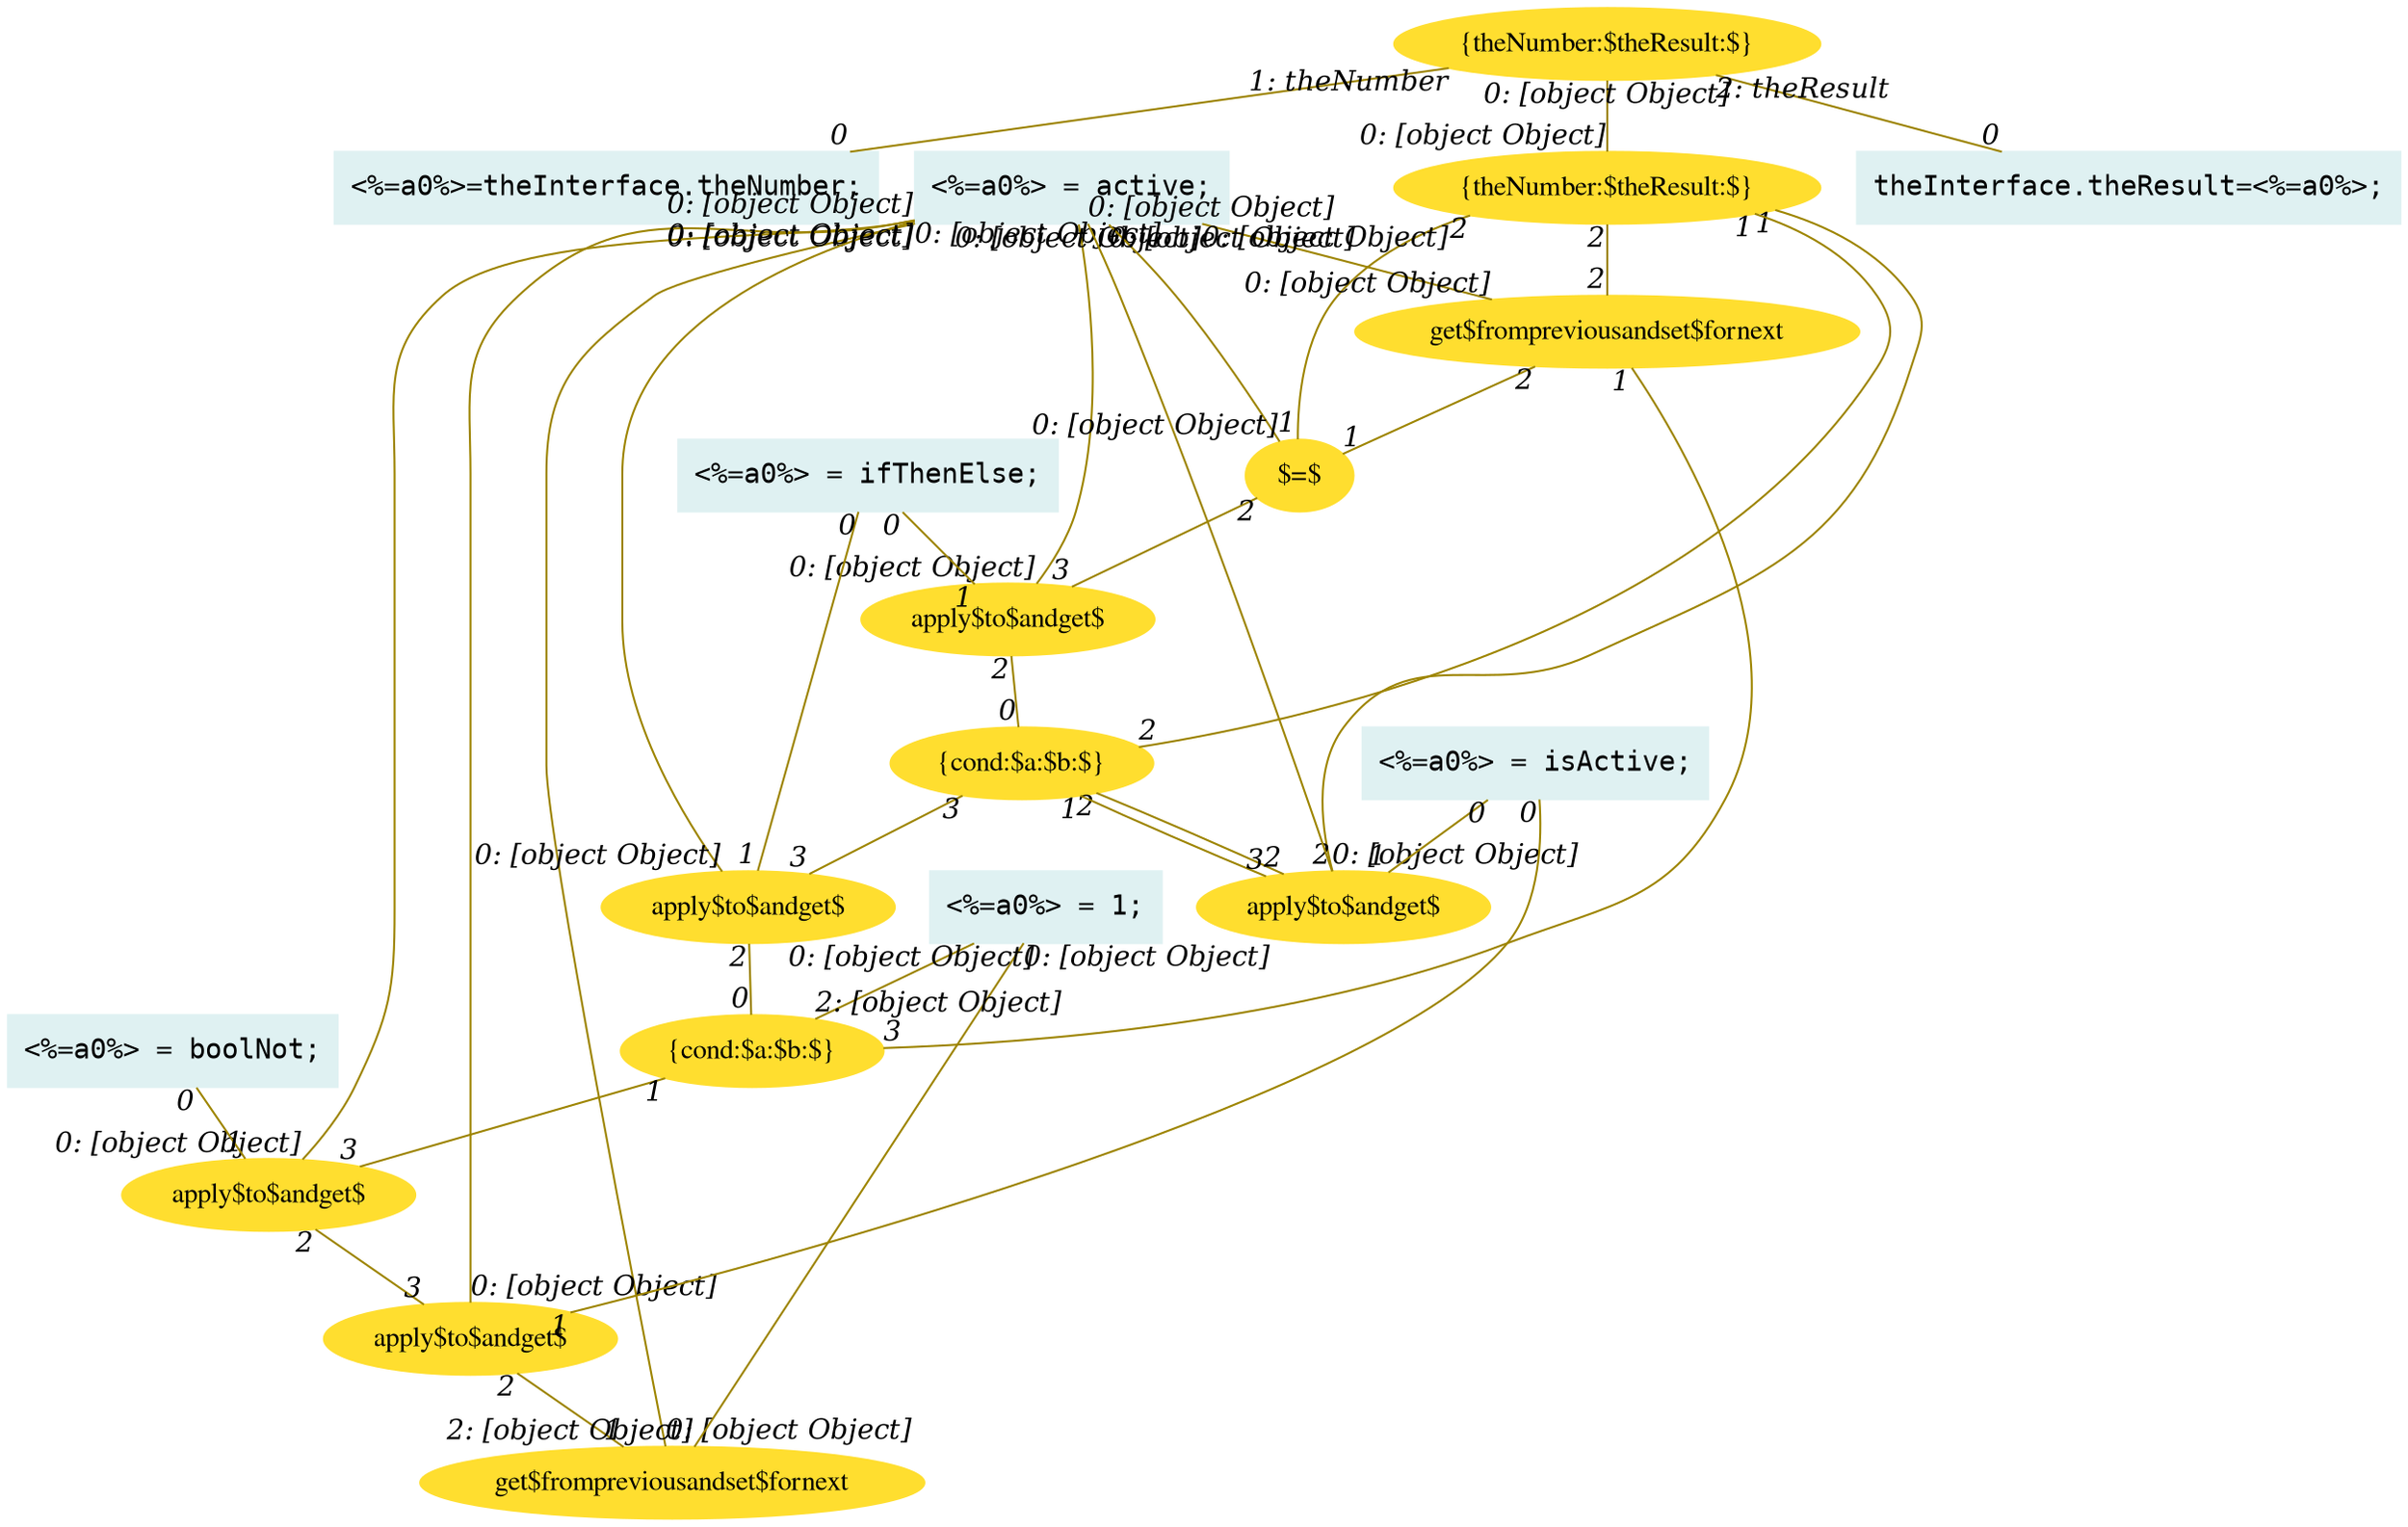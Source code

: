 digraph g{node_3777 [shape="box", style="filled", color="#dff1f2", fontname="Courier", label="<%=a0%>=theInterface.theNumber;
" ]
node_3779 [shape="box", style="filled", color="#dff1f2", fontname="Courier", label="theInterface.theResult=<%=a0%>;
" ]
node_3781 [shape="ellipse", style="filled", color="#ffde2f", fontname="Times", label="{theNumber:$theResult:$}" ]
node_3800 [shape="ellipse", style="filled", color="#ffde2f", fontname="Times", label="{theNumber:$theResult:$}" ]
node_3813 [shape="ellipse", style="filled", color="#ffde2f", fontname="Times", label="get$frompreviousandset$fornext" ]
node_3829 [shape="ellipse", style="filled", color="#ffde2f", fontname="Times", label="apply$to$andget$" ]
node_3845 [shape="ellipse", style="filled", color="#ffde2f", fontname="Times", label="apply$to$andget$" ]
node_3859 [shape="ellipse", style="filled", color="#ffde2f", fontname="Times", label="get$frompreviousandset$fornext" ]
node_3877 [shape="ellipse", style="filled", color="#ffde2f", fontname="Times", label="{cond:$a:$b:$}" ]
node_3882 [shape="ellipse", style="filled", color="#ffde2f", fontname="Times", label="apply$to$andget$" ]
node_3896 [shape="ellipse", style="filled", color="#ffde2f", fontname="Times", label="apply$to$andget$" ]
node_3912 [shape="ellipse", style="filled", color="#ffde2f", fontname="Times", label="{cond:$a:$b:$}" ]
node_3917 [shape="ellipse", style="filled", color="#ffde2f", fontname="Times", label="apply$to$andget$" ]
node_3926 [shape="ellipse", style="filled", color="#ffde2f", fontname="Times", label="$=$" ]
node_3961 [shape="box", style="filled", color="#dff1f2", fontname="Courier", label="<%=a0%> = active;
" ]
node_3978 [shape="box", style="filled", color="#dff1f2", fontname="Courier", label="<%=a0%> = isActive;
" ]
node_3981 [shape="box", style="filled", color="#dff1f2", fontname="Courier", label="<%=a0%> = boolNot;
" ]
node_3983 [shape="box", style="filled", color="#dff1f2", fontname="Courier", label="<%=a0%> = ifThenElse;
" ]
node_3986 [shape="box", style="filled", color="#dff1f2", fontname="Courier", label="<%=a0%> = 1;
" ]
node_3781 -> node_3777 [dir=none, arrowHead=none, fontname="Times-Italic", arrowsize=1, color="#9d8400", label="",  headlabel="0", taillabel="1: theNumber" ]
node_3781 -> node_3779 [dir=none, arrowHead=none, fontname="Times-Italic", arrowsize=1, color="#9d8400", label="",  headlabel="0", taillabel="2: theResult" ]
node_3882 -> node_3877 [dir=none, arrowHead=none, fontname="Times-Italic", arrowsize=1, color="#9d8400", label="",  headlabel="0", taillabel="2" ]
node_3917 -> node_3912 [dir=none, arrowHead=none, fontname="Times-Italic", arrowsize=1, color="#9d8400", label="",  headlabel="0", taillabel="2" ]
node_3800 -> node_3859 [dir=none, arrowHead=none, fontname="Times-Italic", arrowsize=1, color="#9d8400", label="",  headlabel="2", taillabel="2" ]
node_3800 -> node_3926 [dir=none, arrowHead=none, fontname="Times-Italic", arrowsize=1, color="#9d8400", label="",  headlabel="1", taillabel="2" ]
node_3859 -> node_3926 [dir=none, arrowHead=none, fontname="Times-Italic", arrowsize=1, color="#9d8400", label="",  headlabel="1", taillabel="2" ]
node_3800 -> node_3896 [dir=none, arrowHead=none, fontname="Times-Italic", arrowsize=1, color="#9d8400", label="",  headlabel="2", taillabel="1" ]
node_3800 -> node_3912 [dir=none, arrowHead=none, fontname="Times-Italic", arrowsize=1, color="#9d8400", label="",  headlabel="2", taillabel="1" ]
node_3896 -> node_3912 [dir=none, arrowHead=none, fontname="Times-Italic", arrowsize=1, color="#9d8400", label="",  headlabel="2", taillabel="2" ]
node_3961 -> node_3813 [dir=none, arrowHead=none, fontname="Times-Italic", arrowsize=1, color="#9d8400", label="",  headlabel="0: [object Object]", taillabel="0: [object Object]" ]
node_3829 -> node_3813 [dir=none, arrowHead=none, fontname="Times-Italic", arrowsize=1, color="#9d8400", label="",  headlabel="1", taillabel="2" ]
node_3961 -> node_3829 [dir=none, arrowHead=none, fontname="Times-Italic", arrowsize=1, color="#9d8400", label="",  headlabel="0: [object Object]", taillabel="0: [object Object]" ]
node_3845 -> node_3829 [dir=none, arrowHead=none, fontname="Times-Italic", arrowsize=1, color="#9d8400", label="",  headlabel="3", taillabel="2" ]
node_3961 -> node_3845 [dir=none, arrowHead=none, fontname="Times-Italic", arrowsize=1, color="#9d8400", label="",  headlabel="0: [object Object]", taillabel="0: [object Object]" ]
node_3877 -> node_3845 [dir=none, arrowHead=none, fontname="Times-Italic", arrowsize=1, color="#9d8400", label="",  headlabel="3", taillabel="1" ]
node_3961 -> node_3859 [dir=none, arrowHead=none, fontname="Times-Italic", arrowsize=1, color="#9d8400", label="",  headlabel="0: [object Object]", taillabel="0: [object Object]" ]
node_3877 -> node_3859 [dir=none, arrowHead=none, fontname="Times-Italic", arrowsize=1, color="#9d8400", label="",  headlabel="1", taillabel="3" ]
node_3961 -> node_3882 [dir=none, arrowHead=none, fontname="Times-Italic", arrowsize=1, color="#9d8400", label="",  headlabel="0: [object Object]", taillabel="0: [object Object]" ]
node_3912 -> node_3882 [dir=none, arrowHead=none, fontname="Times-Italic", arrowsize=1, color="#9d8400", label="",  headlabel="3", taillabel="3" ]
node_3961 -> node_3896 [dir=none, arrowHead=none, fontname="Times-Italic", arrowsize=1, color="#9d8400", label="",  headlabel="0: [object Object]", taillabel="0: [object Object]" ]
node_3912 -> node_3896 [dir=none, arrowHead=none, fontname="Times-Italic", arrowsize=1, color="#9d8400", label="",  headlabel="3", taillabel="1" ]
node_3961 -> node_3917 [dir=none, arrowHead=none, fontname="Times-Italic", arrowsize=1, color="#9d8400", label="",  headlabel="0: [object Object]", taillabel="0: [object Object]" ]
node_3926 -> node_3917 [dir=none, arrowHead=none, fontname="Times-Italic", arrowsize=1, color="#9d8400", label="",  headlabel="3", taillabel="2" ]
node_3961 -> node_3926 [dir=none, arrowHead=none, fontname="Times-Italic", arrowsize=1, color="#9d8400", label="",  headlabel="0: [object Object]", taillabel="0: [object Object]" ]
node_3781 -> node_3800 [dir=none, arrowHead=none, fontname="Times-Italic", arrowsize=1, color="#9d8400", label="",  headlabel="0: [object Object]", taillabel="0: [object Object]" ]
node_3978 -> node_3829 [dir=none, arrowHead=none, fontname="Times-Italic", arrowsize=1, color="#9d8400", label="",  headlabel="1", taillabel="0" ]
node_3978 -> node_3896 [dir=none, arrowHead=none, fontname="Times-Italic", arrowsize=1, color="#9d8400", label="",  headlabel="1", taillabel="0" ]
node_3981 -> node_3845 [dir=none, arrowHead=none, fontname="Times-Italic", arrowsize=1, color="#9d8400", label="",  headlabel="1", taillabel="0" ]
node_3983 -> node_3882 [dir=none, arrowHead=none, fontname="Times-Italic", arrowsize=1, color="#9d8400", label="",  headlabel="1", taillabel="0" ]
node_3983 -> node_3917 [dir=none, arrowHead=none, fontname="Times-Italic", arrowsize=1, color="#9d8400", label="",  headlabel="1", taillabel="0" ]
node_3986 -> node_3813 [dir=none, arrowHead=none, fontname="Times-Italic", arrowsize=1, color="#9d8400", label="",  headlabel="2: [object Object]", taillabel="0: [object Object]" ]
node_3986 -> node_3877 [dir=none, arrowHead=none, fontname="Times-Italic", arrowsize=1, color="#9d8400", label="",  headlabel="2: [object Object]", taillabel="0: [object Object]" ]
}